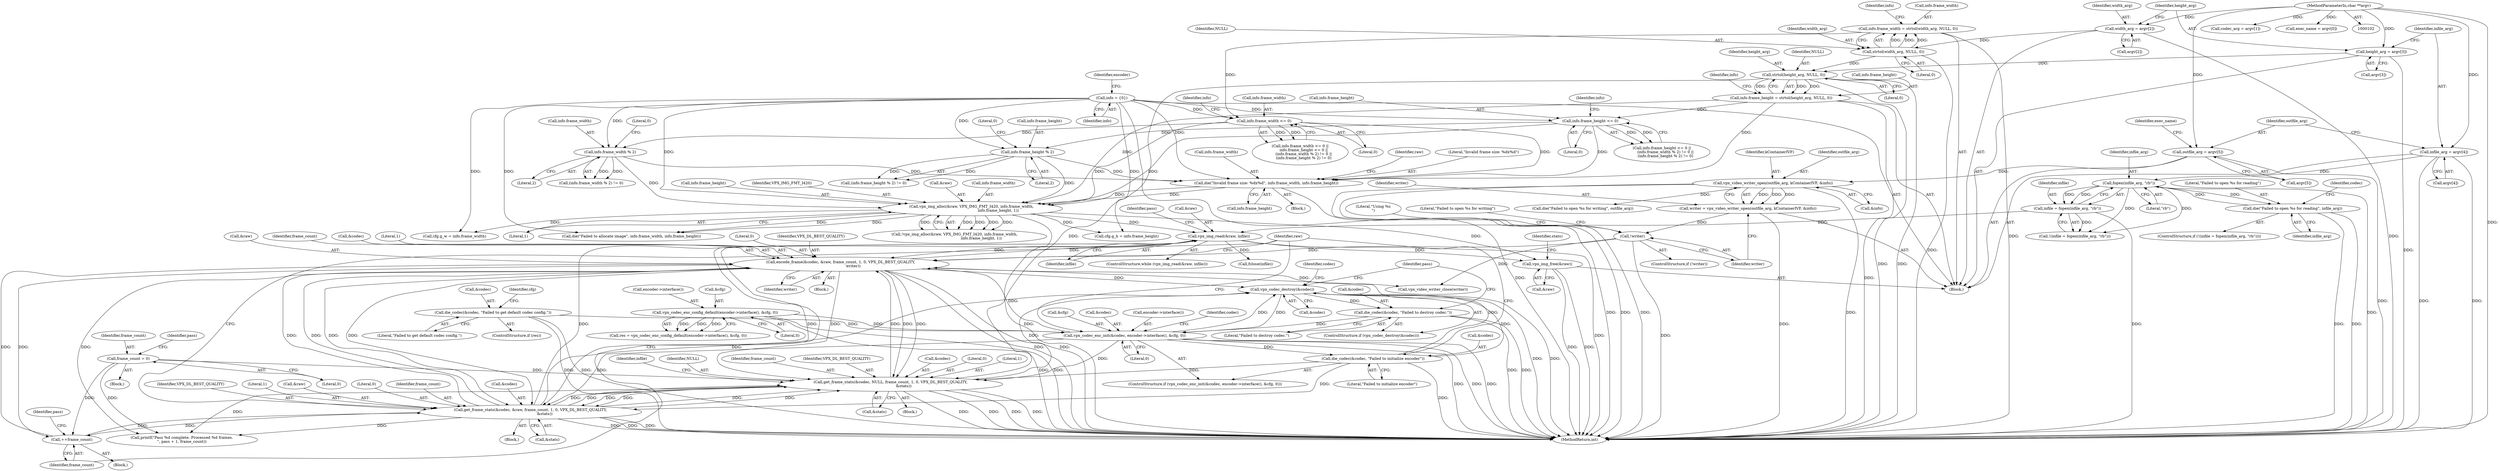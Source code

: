 digraph "1_Android_5a9753fca56f0eeb9f61e342b2fccffc364f9426_18@API" {
"1000478" [label="(Call,vpx_img_free(&raw))"];
"1000258" [label="(Call,vpx_img_alloc(&raw, VPX_IMG_FMT_I420, info.frame_width,\n                                             info.frame_height, 1))"];
"1000234" [label="(Call,info.frame_width % 2)"];
"1000122" [label="(Call,info = {0})"];
"1000221" [label="(Call,info.frame_width <= 0)"];
"1000203" [label="(Call,info.frame_width = strtol(width_arg, NULL, 0))"];
"1000207" [label="(Call,strtol(width_arg, NULL, 0))"];
"1000142" [label="(Call,width_arg = argv[2])"];
"1000104" [label="(MethodParameterIn,char **argv)"];
"1000248" [label="(Call,die(\"Invalid frame size: %dx%d\", info.frame_width, info.frame_height))"];
"1000227" [label="(Call,info.frame_height <= 0)"];
"1000211" [label="(Call,info.frame_height = strtol(height_arg, NULL, 0))"];
"1000215" [label="(Call,strtol(height_arg, NULL, 0))"];
"1000147" [label="(Call,height_arg = argv[3])"];
"1000241" [label="(Call,info.frame_height % 2)"];
"1000408" [label="(Call,vpx_img_read(&raw, infile))"];
"1000433" [label="(Call,encode_frame(&codec, &raw, frame_count, 1, 0, VPX_DL_BEST_QUALITY,\n                     writer))"];
"1000396" [label="(Call,vpx_codec_enc_init(&codec, encoder->interface(), &cfg, 0))"];
"1000471" [label="(Call,vpx_codec_destroy(&codec))"];
"1000403" [label="(Call,die_codec(&codec, \"Failed to initialize encoder\"))"];
"1000448" [label="(Call,get_frame_stats(&codec, NULL, frame_count, 1, 0, VPX_DL_BEST_QUALITY,\n                      &stats))"];
"1000420" [label="(Call,get_frame_stats(&codec, &raw, frame_count, 1, 0, VPX_DL_BEST_QUALITY,\n                        &stats))"];
"1000413" [label="(Call,++frame_count)"];
"1000360" [label="(Call,frame_count = 0)"];
"1000304" [label="(Call,die_codec(&codec, \"Failed to get default codec config.\"))"];
"1000474" [label="(Call,die_codec(&codec, \"Failed to destroy codec.\"))"];
"1000297" [label="(Call,vpx_codec_enc_config_default(encoder->interface(), &cfg, 0))"];
"1000286" [label="(Call,!writer)"];
"1000278" [label="(Call,writer = vpx_video_writer_open(outfile_arg, kContainerIVF, &info))"];
"1000280" [label="(Call,vpx_video_writer_open(outfile_arg, kContainerIVF, &info))"];
"1000157" [label="(Call,outfile_arg = argv[5])"];
"1000387" [label="(Call,infile = fopen(infile_arg, \"rb\"))"];
"1000389" [label="(Call,fopen(infile_arg, \"rb\"))"];
"1000392" [label="(Call,die(\"Failed to open %s for reading\", infile_arg))"];
"1000152" [label="(Call,infile_arg = argv[4])"];
"1000227" [label="(Call,info.frame_height <= 0)"];
"1000204" [label="(Call,info.frame_width)"];
"1000283" [label="(Call,&info)"];
"1000400" [label="(Call,&cfg)"];
"1000241" [label="(Call,info.frame_height % 2)"];
"1000438" [label="(Identifier,frame_count)"];
"1000388" [label="(Identifier,infile)"];
"1000385" [label="(ControlStructure,if (!(infile = fopen(infile_arg, \"rb\"))))"];
"1000226" [label="(Call,info.frame_height <= 0 ||\n      (info.frame_width % 2) != 0 ||\n      (info.frame_height % 2) != 0)"];
"1000137" [label="(Call,codec_arg = argv[1])"];
"1000279" [label="(Identifier,writer)"];
"1000420" [label="(Call,get_frame_stats(&codec, &raw, frame_count, 1, 0, VPX_DL_BEST_QUALITY,\n                        &stats))"];
"1000463" [label="(Identifier,infile)"];
"1000203" [label="(Call,info.frame_width = strtol(width_arg, NULL, 0))"];
"1000406" [label="(Literal,\"Failed to initialize encoder\")"];
"1000399" [label="(Call,encoder->interface())"];
"1000386" [label="(Call,!(infile = fopen(infile_arg, \"rb\")))"];
"1000257" [label="(Call,!vpx_img_alloc(&raw, VPX_IMG_FMT_I420, info.frame_width,\n                                             info.frame_height, 1))"];
"1000357" [label="(Identifier,pass)"];
"1000250" [label="(Call,info.frame_width)"];
"1000417" [label="(Identifier,pass)"];
"1000442" [label="(Identifier,writer)"];
"1000472" [label="(Call,&codec)"];
"1000428" [label="(Identifier,VPX_DL_BEST_QUALITY)"];
"1000302" [label="(ControlStructure,if (res))"];
"1000213" [label="(Identifier,info)"];
"1000233" [label="(Call,(info.frame_width % 2) != 0)"];
"1000301" [label="(Literal,0)"];
"1000405" [label="(Identifier,codec)"];
"1000432" [label="(Block,)"];
"1000260" [label="(Identifier,raw)"];
"1000298" [label="(Call,encoder->interface())"];
"1000362" [label="(Literal,0)"];
"1000456" [label="(Call,&stats)"];
"1000297" [label="(Call,vpx_codec_enc_config_default(encoder->interface(), &cfg, 0))"];
"1000268" [label="(Literal,1)"];
"1000434" [label="(Call,&codec)"];
"1000225" [label="(Literal,0)"];
"1000308" [label="(Call,cfg.g_w = info.frame_width)"];
"1000470" [label="(ControlStructure,if (vpx_codec_destroy(&codec)))"];
"1000426" [label="(Literal,1)"];
"1000246" [label="(Literal,0)"];
"1000404" [label="(Call,&codec)"];
"1000222" [label="(Call,info.frame_width)"];
"1000270" [label="(Call,die(\"Failed to allocate image\", info.frame_width, info.frame_height))"];
"1000423" [label="(Call,&raw)"];
"1000209" [label="(Identifier,NULL)"];
"1000361" [label="(Identifier,frame_count)"];
"1000258" [label="(Call,vpx_img_alloc(&raw, VPX_IMG_FMT_I420, info.frame_width,\n                                             info.frame_height, 1))"];
"1000299" [label="(Call,&cfg)"];
"1000265" [label="(Call,info.frame_height)"];
"1000123" [label="(Identifier,info)"];
"1000286" [label="(Call,!writer)"];
"1000152" [label="(Call,infile_arg = argv[4])"];
"1000253" [label="(Call,info.frame_height)"];
"1000212" [label="(Call,info.frame_height)"];
"1000433" [label="(Call,encode_frame(&codec, &raw, frame_count, 1, 0, VPX_DL_BEST_QUALITY,\n                     writer))"];
"1000429" [label="(Call,&stats)"];
"1000439" [label="(Literal,1)"];
"1000159" [label="(Call,argv[5])"];
"1000261" [label="(Identifier,VPX_IMG_FMT_I420)"];
"1000105" [label="(Block,)"];
"1000162" [label="(Call,exec_name = argv[0])"];
"1000217" [label="(Identifier,NULL)"];
"1000485" [label="(Call,vpx_video_writer_close(writer))"];
"1000157" [label="(Call,outfile_arg = argv[5])"];
"1000392" [label="(Call,die(\"Failed to open %s for reading\", infile_arg))"];
"1000419" [label="(Block,)"];
"1000144" [label="(Call,argv[2])"];
"1000229" [label="(Identifier,info)"];
"1000410" [label="(Identifier,raw)"];
"1000259" [label="(Call,&raw)"];
"1000235" [label="(Call,info.frame_width)"];
"1000387" [label="(Call,infile = fopen(infile_arg, \"rb\"))"];
"1000245" [label="(Literal,2)"];
"1000242" [label="(Call,info.frame_height)"];
"1000282" [label="(Identifier,kContainerIVF)"];
"1000148" [label="(Identifier,height_arg)"];
"1000228" [label="(Call,info.frame_height)"];
"1000153" [label="(Identifier,infile_arg)"];
"1000287" [label="(Identifier,writer)"];
"1000412" [label="(Block,)"];
"1000154" [label="(Call,argv[4])"];
"1000396" [label="(Call,vpx_codec_enc_init(&codec, encoder->interface(), &cfg, 0))"];
"1000448" [label="(Call,get_frame_stats(&codec, NULL, frame_count, 1, 0, VPX_DL_BEST_QUALITY,\n                      &stats))"];
"1000305" [label="(Call,&codec)"];
"1000216" [label="(Identifier,height_arg)"];
"1000427" [label="(Literal,0)"];
"1000474" [label="(Call,die_codec(&codec, \"Failed to destroy codec.\"))"];
"1000393" [label="(Literal,\"Failed to open %s for reading\")"];
"1000451" [label="(Identifier,NULL)"];
"1000104" [label="(MethodParameterIn,char **argv)"];
"1000143" [label="(Identifier,width_arg)"];
"1000452" [label="(Identifier,frame_count)"];
"1000440" [label="(Literal,0)"];
"1000409" [label="(Call,&raw)"];
"1000455" [label="(Identifier,VPX_DL_BEST_QUALITY)"];
"1000476" [label="(Identifier,codec)"];
"1000285" [label="(ControlStructure,if (!writer))"];
"1000411" [label="(Identifier,infile)"];
"1000447" [label="(Block,)"];
"1000142" [label="(Call,width_arg = argv[2])"];
"1000292" [label="(Literal,\"Using %s\n\")"];
"1000489" [label="(MethodReturn,int)"];
"1000211" [label="(Call,info.frame_height = strtol(height_arg, NULL, 0))"];
"1000315" [label="(Call,cfg.g_h = info.frame_height)"];
"1000234" [label="(Call,info.frame_width % 2)"];
"1000240" [label="(Call,(info.frame_height % 2) != 0)"];
"1000441" [label="(Identifier,VPX_DL_BEST_QUALITY)"];
"1000475" [label="(Call,&codec)"];
"1000126" [label="(Identifier,encoder)"];
"1000248" [label="(Call,die(\"Invalid frame size: %dx%d\", info.frame_width, info.frame_height))"];
"1000478" [label="(Call,vpx_img_free(&raw))"];
"1000407" [label="(ControlStructure,while (vpx_img_read(&raw, infile)))"];
"1000483" [label="(Identifier,stats)"];
"1000158" [label="(Identifier,outfile_arg)"];
"1000479" [label="(Call,&raw)"];
"1000149" [label="(Call,argv[3])"];
"1000238" [label="(Literal,2)"];
"1000163" [label="(Identifier,exec_name)"];
"1000223" [label="(Identifier,info)"];
"1000445" [label="(Identifier,pass)"];
"1000304" [label="(Call,die_codec(&codec, \"Failed to get default codec config.\"))"];
"1000365" [label="(Identifier,pass)"];
"1000122" [label="(Call,info = {0})"];
"1000147" [label="(Call,height_arg = argv[3])"];
"1000394" [label="(Identifier,infile_arg)"];
"1000471" [label="(Call,vpx_codec_destroy(&codec))"];
"1000449" [label="(Call,&codec)"];
"1000207" [label="(Call,strtol(width_arg, NULL, 0))"];
"1000391" [label="(Literal,\"rb\")"];
"1000262" [label="(Call,info.frame_width)"];
"1000414" [label="(Identifier,frame_count)"];
"1000288" [label="(Call,die(\"Failed to open %s for writing\", outfile_arg))"];
"1000464" [label="(Call,printf(\"Pass %d complete. Processed %d frames.\n\", pass + 1, frame_count))"];
"1000289" [label="(Literal,\"Failed to open %s for writing\")"];
"1000239" [label="(Literal,0)"];
"1000477" [label="(Literal,\"Failed to destroy codec.\")"];
"1000280" [label="(Call,vpx_video_writer_open(outfile_arg, kContainerIVF, &info))"];
"1000220" [label="(Call,info.frame_width <= 0 ||\n      info.frame_height <= 0 ||\n      (info.frame_width % 2) != 0 ||\n      (info.frame_height % 2) != 0)"];
"1000436" [label="(Call,&raw)"];
"1000218" [label="(Literal,0)"];
"1000454" [label="(Literal,0)"];
"1000389" [label="(Call,fopen(infile_arg, \"rb\"))"];
"1000210" [label="(Literal,0)"];
"1000295" [label="(Call,res = vpx_codec_enc_config_default(encoder->interface(), &cfg, 0))"];
"1000390" [label="(Identifier,infile_arg)"];
"1000247" [label="(Block,)"];
"1000453" [label="(Literal,1)"];
"1000408" [label="(Call,vpx_img_read(&raw, infile))"];
"1000395" [label="(ControlStructure,if (vpx_codec_enc_init(&codec, encoder->interface(), &cfg, 0)))"];
"1000397" [label="(Call,&codec)"];
"1000281" [label="(Identifier,outfile_arg)"];
"1000402" [label="(Literal,0)"];
"1000236" [label="(Identifier,info)"];
"1000249" [label="(Literal,\"Invalid frame size: %dx%d\")"];
"1000413" [label="(Call,++frame_count)"];
"1000358" [label="(Block,)"];
"1000221" [label="(Call,info.frame_width <= 0)"];
"1000231" [label="(Literal,0)"];
"1000425" [label="(Identifier,frame_count)"];
"1000215" [label="(Call,strtol(height_arg, NULL, 0))"];
"1000421" [label="(Call,&codec)"];
"1000398" [label="(Identifier,codec)"];
"1000360" [label="(Call,frame_count = 0)"];
"1000208" [label="(Identifier,width_arg)"];
"1000278" [label="(Call,writer = vpx_video_writer_open(outfile_arg, kContainerIVF, &info))"];
"1000307" [label="(Literal,\"Failed to get default codec config.\")"];
"1000462" [label="(Call,fclose(infile))"];
"1000403" [label="(Call,die_codec(&codec, \"Failed to initialize encoder\"))"];
"1000310" [label="(Identifier,cfg)"];
"1000478" -> "1000105"  [label="AST: "];
"1000478" -> "1000479"  [label="CFG: "];
"1000479" -> "1000478"  [label="AST: "];
"1000483" -> "1000478"  [label="CFG: "];
"1000478" -> "1000489"  [label="DDG: "];
"1000478" -> "1000489"  [label="DDG: "];
"1000258" -> "1000478"  [label="DDG: "];
"1000408" -> "1000478"  [label="DDG: "];
"1000258" -> "1000257"  [label="AST: "];
"1000258" -> "1000268"  [label="CFG: "];
"1000259" -> "1000258"  [label="AST: "];
"1000261" -> "1000258"  [label="AST: "];
"1000262" -> "1000258"  [label="AST: "];
"1000265" -> "1000258"  [label="AST: "];
"1000268" -> "1000258"  [label="AST: "];
"1000257" -> "1000258"  [label="CFG: "];
"1000258" -> "1000489"  [label="DDG: "];
"1000258" -> "1000257"  [label="DDG: "];
"1000258" -> "1000257"  [label="DDG: "];
"1000258" -> "1000257"  [label="DDG: "];
"1000258" -> "1000257"  [label="DDG: "];
"1000258" -> "1000257"  [label="DDG: "];
"1000234" -> "1000258"  [label="DDG: "];
"1000122" -> "1000258"  [label="DDG: "];
"1000221" -> "1000258"  [label="DDG: "];
"1000248" -> "1000258"  [label="DDG: "];
"1000248" -> "1000258"  [label="DDG: "];
"1000227" -> "1000258"  [label="DDG: "];
"1000211" -> "1000258"  [label="DDG: "];
"1000241" -> "1000258"  [label="DDG: "];
"1000258" -> "1000270"  [label="DDG: "];
"1000258" -> "1000270"  [label="DDG: "];
"1000258" -> "1000308"  [label="DDG: "];
"1000258" -> "1000315"  [label="DDG: "];
"1000258" -> "1000408"  [label="DDG: "];
"1000234" -> "1000233"  [label="AST: "];
"1000234" -> "1000238"  [label="CFG: "];
"1000235" -> "1000234"  [label="AST: "];
"1000238" -> "1000234"  [label="AST: "];
"1000239" -> "1000234"  [label="CFG: "];
"1000234" -> "1000233"  [label="DDG: "];
"1000234" -> "1000233"  [label="DDG: "];
"1000122" -> "1000234"  [label="DDG: "];
"1000221" -> "1000234"  [label="DDG: "];
"1000234" -> "1000248"  [label="DDG: "];
"1000122" -> "1000105"  [label="AST: "];
"1000122" -> "1000123"  [label="CFG: "];
"1000123" -> "1000122"  [label="AST: "];
"1000126" -> "1000122"  [label="CFG: "];
"1000122" -> "1000489"  [label="DDG: "];
"1000122" -> "1000221"  [label="DDG: "];
"1000122" -> "1000227"  [label="DDG: "];
"1000122" -> "1000241"  [label="DDG: "];
"1000122" -> "1000248"  [label="DDG: "];
"1000122" -> "1000270"  [label="DDG: "];
"1000122" -> "1000308"  [label="DDG: "];
"1000122" -> "1000315"  [label="DDG: "];
"1000221" -> "1000220"  [label="AST: "];
"1000221" -> "1000225"  [label="CFG: "];
"1000222" -> "1000221"  [label="AST: "];
"1000225" -> "1000221"  [label="AST: "];
"1000229" -> "1000221"  [label="CFG: "];
"1000220" -> "1000221"  [label="CFG: "];
"1000221" -> "1000220"  [label="DDG: "];
"1000221" -> "1000220"  [label="DDG: "];
"1000203" -> "1000221"  [label="DDG: "];
"1000221" -> "1000248"  [label="DDG: "];
"1000203" -> "1000105"  [label="AST: "];
"1000203" -> "1000207"  [label="CFG: "];
"1000204" -> "1000203"  [label="AST: "];
"1000207" -> "1000203"  [label="AST: "];
"1000213" -> "1000203"  [label="CFG: "];
"1000203" -> "1000489"  [label="DDG: "];
"1000207" -> "1000203"  [label="DDG: "];
"1000207" -> "1000203"  [label="DDG: "];
"1000207" -> "1000203"  [label="DDG: "];
"1000207" -> "1000210"  [label="CFG: "];
"1000208" -> "1000207"  [label="AST: "];
"1000209" -> "1000207"  [label="AST: "];
"1000210" -> "1000207"  [label="AST: "];
"1000207" -> "1000489"  [label="DDG: "];
"1000142" -> "1000207"  [label="DDG: "];
"1000207" -> "1000215"  [label="DDG: "];
"1000142" -> "1000105"  [label="AST: "];
"1000142" -> "1000144"  [label="CFG: "];
"1000143" -> "1000142"  [label="AST: "];
"1000144" -> "1000142"  [label="AST: "];
"1000148" -> "1000142"  [label="CFG: "];
"1000142" -> "1000489"  [label="DDG: "];
"1000104" -> "1000142"  [label="DDG: "];
"1000104" -> "1000102"  [label="AST: "];
"1000104" -> "1000489"  [label="DDG: "];
"1000104" -> "1000137"  [label="DDG: "];
"1000104" -> "1000147"  [label="DDG: "];
"1000104" -> "1000152"  [label="DDG: "];
"1000104" -> "1000157"  [label="DDG: "];
"1000104" -> "1000162"  [label="DDG: "];
"1000248" -> "1000247"  [label="AST: "];
"1000248" -> "1000253"  [label="CFG: "];
"1000249" -> "1000248"  [label="AST: "];
"1000250" -> "1000248"  [label="AST: "];
"1000253" -> "1000248"  [label="AST: "];
"1000260" -> "1000248"  [label="CFG: "];
"1000248" -> "1000489"  [label="DDG: "];
"1000227" -> "1000248"  [label="DDG: "];
"1000211" -> "1000248"  [label="DDG: "];
"1000241" -> "1000248"  [label="DDG: "];
"1000227" -> "1000226"  [label="AST: "];
"1000227" -> "1000231"  [label="CFG: "];
"1000228" -> "1000227"  [label="AST: "];
"1000231" -> "1000227"  [label="AST: "];
"1000236" -> "1000227"  [label="CFG: "];
"1000226" -> "1000227"  [label="CFG: "];
"1000227" -> "1000226"  [label="DDG: "];
"1000227" -> "1000226"  [label="DDG: "];
"1000211" -> "1000227"  [label="DDG: "];
"1000227" -> "1000241"  [label="DDG: "];
"1000211" -> "1000105"  [label="AST: "];
"1000211" -> "1000215"  [label="CFG: "];
"1000212" -> "1000211"  [label="AST: "];
"1000215" -> "1000211"  [label="AST: "];
"1000223" -> "1000211"  [label="CFG: "];
"1000211" -> "1000489"  [label="DDG: "];
"1000215" -> "1000211"  [label="DDG: "];
"1000215" -> "1000211"  [label="DDG: "];
"1000215" -> "1000211"  [label="DDG: "];
"1000215" -> "1000218"  [label="CFG: "];
"1000216" -> "1000215"  [label="AST: "];
"1000217" -> "1000215"  [label="AST: "];
"1000218" -> "1000215"  [label="AST: "];
"1000215" -> "1000489"  [label="DDG: "];
"1000215" -> "1000489"  [label="DDG: "];
"1000147" -> "1000215"  [label="DDG: "];
"1000215" -> "1000448"  [label="DDG: "];
"1000147" -> "1000105"  [label="AST: "];
"1000147" -> "1000149"  [label="CFG: "];
"1000148" -> "1000147"  [label="AST: "];
"1000149" -> "1000147"  [label="AST: "];
"1000153" -> "1000147"  [label="CFG: "];
"1000147" -> "1000489"  [label="DDG: "];
"1000241" -> "1000240"  [label="AST: "];
"1000241" -> "1000245"  [label="CFG: "];
"1000242" -> "1000241"  [label="AST: "];
"1000245" -> "1000241"  [label="AST: "];
"1000246" -> "1000241"  [label="CFG: "];
"1000241" -> "1000240"  [label="DDG: "];
"1000241" -> "1000240"  [label="DDG: "];
"1000408" -> "1000407"  [label="AST: "];
"1000408" -> "1000411"  [label="CFG: "];
"1000409" -> "1000408"  [label="AST: "];
"1000411" -> "1000408"  [label="AST: "];
"1000414" -> "1000408"  [label="CFG: "];
"1000445" -> "1000408"  [label="CFG: "];
"1000408" -> "1000489"  [label="DDG: "];
"1000433" -> "1000408"  [label="DDG: "];
"1000420" -> "1000408"  [label="DDG: "];
"1000387" -> "1000408"  [label="DDG: "];
"1000408" -> "1000420"  [label="DDG: "];
"1000408" -> "1000433"  [label="DDG: "];
"1000408" -> "1000462"  [label="DDG: "];
"1000433" -> "1000432"  [label="AST: "];
"1000433" -> "1000442"  [label="CFG: "];
"1000434" -> "1000433"  [label="AST: "];
"1000436" -> "1000433"  [label="AST: "];
"1000438" -> "1000433"  [label="AST: "];
"1000439" -> "1000433"  [label="AST: "];
"1000440" -> "1000433"  [label="AST: "];
"1000441" -> "1000433"  [label="AST: "];
"1000442" -> "1000433"  [label="AST: "];
"1000410" -> "1000433"  [label="CFG: "];
"1000433" -> "1000489"  [label="DDG: "];
"1000433" -> "1000489"  [label="DDG: "];
"1000433" -> "1000413"  [label="DDG: "];
"1000433" -> "1000420"  [label="DDG: "];
"1000433" -> "1000420"  [label="DDG: "];
"1000396" -> "1000433"  [label="DDG: "];
"1000403" -> "1000433"  [label="DDG: "];
"1000420" -> "1000433"  [label="DDG: "];
"1000420" -> "1000433"  [label="DDG: "];
"1000413" -> "1000433"  [label="DDG: "];
"1000448" -> "1000433"  [label="DDG: "];
"1000286" -> "1000433"  [label="DDG: "];
"1000433" -> "1000448"  [label="DDG: "];
"1000433" -> "1000448"  [label="DDG: "];
"1000433" -> "1000448"  [label="DDG: "];
"1000433" -> "1000464"  [label="DDG: "];
"1000433" -> "1000471"  [label="DDG: "];
"1000433" -> "1000485"  [label="DDG: "];
"1000396" -> "1000395"  [label="AST: "];
"1000396" -> "1000402"  [label="CFG: "];
"1000397" -> "1000396"  [label="AST: "];
"1000399" -> "1000396"  [label="AST: "];
"1000400" -> "1000396"  [label="AST: "];
"1000402" -> "1000396"  [label="AST: "];
"1000405" -> "1000396"  [label="CFG: "];
"1000410" -> "1000396"  [label="CFG: "];
"1000396" -> "1000489"  [label="DDG: "];
"1000396" -> "1000489"  [label="DDG: "];
"1000396" -> "1000489"  [label="DDG: "];
"1000471" -> "1000396"  [label="DDG: "];
"1000304" -> "1000396"  [label="DDG: "];
"1000474" -> "1000396"  [label="DDG: "];
"1000297" -> "1000396"  [label="DDG: "];
"1000396" -> "1000403"  [label="DDG: "];
"1000396" -> "1000420"  [label="DDG: "];
"1000396" -> "1000448"  [label="DDG: "];
"1000396" -> "1000471"  [label="DDG: "];
"1000471" -> "1000470"  [label="AST: "];
"1000471" -> "1000472"  [label="CFG: "];
"1000472" -> "1000471"  [label="AST: "];
"1000476" -> "1000471"  [label="CFG: "];
"1000357" -> "1000471"  [label="CFG: "];
"1000471" -> "1000489"  [label="DDG: "];
"1000471" -> "1000489"  [label="DDG: "];
"1000403" -> "1000471"  [label="DDG: "];
"1000448" -> "1000471"  [label="DDG: "];
"1000420" -> "1000471"  [label="DDG: "];
"1000471" -> "1000474"  [label="DDG: "];
"1000403" -> "1000395"  [label="AST: "];
"1000403" -> "1000406"  [label="CFG: "];
"1000404" -> "1000403"  [label="AST: "];
"1000406" -> "1000403"  [label="AST: "];
"1000410" -> "1000403"  [label="CFG: "];
"1000403" -> "1000489"  [label="DDG: "];
"1000403" -> "1000420"  [label="DDG: "];
"1000403" -> "1000448"  [label="DDG: "];
"1000448" -> "1000447"  [label="AST: "];
"1000448" -> "1000456"  [label="CFG: "];
"1000449" -> "1000448"  [label="AST: "];
"1000451" -> "1000448"  [label="AST: "];
"1000452" -> "1000448"  [label="AST: "];
"1000453" -> "1000448"  [label="AST: "];
"1000454" -> "1000448"  [label="AST: "];
"1000455" -> "1000448"  [label="AST: "];
"1000456" -> "1000448"  [label="AST: "];
"1000463" -> "1000448"  [label="CFG: "];
"1000448" -> "1000489"  [label="DDG: "];
"1000448" -> "1000489"  [label="DDG: "];
"1000448" -> "1000489"  [label="DDG: "];
"1000448" -> "1000489"  [label="DDG: "];
"1000448" -> "1000420"  [label="DDG: "];
"1000448" -> "1000420"  [label="DDG: "];
"1000420" -> "1000448"  [label="DDG: "];
"1000420" -> "1000448"  [label="DDG: "];
"1000420" -> "1000448"  [label="DDG: "];
"1000420" -> "1000448"  [label="DDG: "];
"1000360" -> "1000448"  [label="DDG: "];
"1000448" -> "1000464"  [label="DDG: "];
"1000420" -> "1000419"  [label="AST: "];
"1000420" -> "1000429"  [label="CFG: "];
"1000421" -> "1000420"  [label="AST: "];
"1000423" -> "1000420"  [label="AST: "];
"1000425" -> "1000420"  [label="AST: "];
"1000426" -> "1000420"  [label="AST: "];
"1000427" -> "1000420"  [label="AST: "];
"1000428" -> "1000420"  [label="AST: "];
"1000429" -> "1000420"  [label="AST: "];
"1000410" -> "1000420"  [label="CFG: "];
"1000420" -> "1000489"  [label="DDG: "];
"1000420" -> "1000489"  [label="DDG: "];
"1000420" -> "1000489"  [label="DDG: "];
"1000420" -> "1000413"  [label="DDG: "];
"1000413" -> "1000420"  [label="DDG: "];
"1000420" -> "1000464"  [label="DDG: "];
"1000413" -> "1000412"  [label="AST: "];
"1000413" -> "1000414"  [label="CFG: "];
"1000414" -> "1000413"  [label="AST: "];
"1000417" -> "1000413"  [label="CFG: "];
"1000360" -> "1000413"  [label="DDG: "];
"1000360" -> "1000358"  [label="AST: "];
"1000360" -> "1000362"  [label="CFG: "];
"1000361" -> "1000360"  [label="AST: "];
"1000362" -> "1000360"  [label="AST: "];
"1000365" -> "1000360"  [label="CFG: "];
"1000360" -> "1000464"  [label="DDG: "];
"1000304" -> "1000302"  [label="AST: "];
"1000304" -> "1000307"  [label="CFG: "];
"1000305" -> "1000304"  [label="AST: "];
"1000307" -> "1000304"  [label="AST: "];
"1000310" -> "1000304"  [label="CFG: "];
"1000304" -> "1000489"  [label="DDG: "];
"1000304" -> "1000489"  [label="DDG: "];
"1000474" -> "1000470"  [label="AST: "];
"1000474" -> "1000477"  [label="CFG: "];
"1000475" -> "1000474"  [label="AST: "];
"1000477" -> "1000474"  [label="AST: "];
"1000357" -> "1000474"  [label="CFG: "];
"1000474" -> "1000489"  [label="DDG: "];
"1000474" -> "1000489"  [label="DDG: "];
"1000297" -> "1000295"  [label="AST: "];
"1000297" -> "1000301"  [label="CFG: "];
"1000298" -> "1000297"  [label="AST: "];
"1000299" -> "1000297"  [label="AST: "];
"1000301" -> "1000297"  [label="AST: "];
"1000295" -> "1000297"  [label="CFG: "];
"1000297" -> "1000489"  [label="DDG: "];
"1000297" -> "1000489"  [label="DDG: "];
"1000297" -> "1000295"  [label="DDG: "];
"1000297" -> "1000295"  [label="DDG: "];
"1000297" -> "1000295"  [label="DDG: "];
"1000286" -> "1000285"  [label="AST: "];
"1000286" -> "1000287"  [label="CFG: "];
"1000287" -> "1000286"  [label="AST: "];
"1000289" -> "1000286"  [label="CFG: "];
"1000292" -> "1000286"  [label="CFG: "];
"1000286" -> "1000489"  [label="DDG: "];
"1000278" -> "1000286"  [label="DDG: "];
"1000286" -> "1000485"  [label="DDG: "];
"1000278" -> "1000105"  [label="AST: "];
"1000278" -> "1000280"  [label="CFG: "];
"1000279" -> "1000278"  [label="AST: "];
"1000280" -> "1000278"  [label="AST: "];
"1000287" -> "1000278"  [label="CFG: "];
"1000278" -> "1000489"  [label="DDG: "];
"1000280" -> "1000278"  [label="DDG: "];
"1000280" -> "1000278"  [label="DDG: "];
"1000280" -> "1000278"  [label="DDG: "];
"1000280" -> "1000283"  [label="CFG: "];
"1000281" -> "1000280"  [label="AST: "];
"1000282" -> "1000280"  [label="AST: "];
"1000283" -> "1000280"  [label="AST: "];
"1000280" -> "1000489"  [label="DDG: "];
"1000280" -> "1000489"  [label="DDG: "];
"1000280" -> "1000489"  [label="DDG: "];
"1000157" -> "1000280"  [label="DDG: "];
"1000280" -> "1000288"  [label="DDG: "];
"1000157" -> "1000105"  [label="AST: "];
"1000157" -> "1000159"  [label="CFG: "];
"1000158" -> "1000157"  [label="AST: "];
"1000159" -> "1000157"  [label="AST: "];
"1000163" -> "1000157"  [label="CFG: "];
"1000157" -> "1000489"  [label="DDG: "];
"1000387" -> "1000386"  [label="AST: "];
"1000387" -> "1000389"  [label="CFG: "];
"1000388" -> "1000387"  [label="AST: "];
"1000389" -> "1000387"  [label="AST: "];
"1000386" -> "1000387"  [label="CFG: "];
"1000387" -> "1000489"  [label="DDG: "];
"1000387" -> "1000386"  [label="DDG: "];
"1000389" -> "1000387"  [label="DDG: "];
"1000389" -> "1000387"  [label="DDG: "];
"1000389" -> "1000391"  [label="CFG: "];
"1000390" -> "1000389"  [label="AST: "];
"1000391" -> "1000389"  [label="AST: "];
"1000389" -> "1000489"  [label="DDG: "];
"1000389" -> "1000386"  [label="DDG: "];
"1000389" -> "1000386"  [label="DDG: "];
"1000392" -> "1000389"  [label="DDG: "];
"1000152" -> "1000389"  [label="DDG: "];
"1000389" -> "1000392"  [label="DDG: "];
"1000392" -> "1000385"  [label="AST: "];
"1000392" -> "1000394"  [label="CFG: "];
"1000393" -> "1000392"  [label="AST: "];
"1000394" -> "1000392"  [label="AST: "];
"1000398" -> "1000392"  [label="CFG: "];
"1000392" -> "1000489"  [label="DDG: "];
"1000392" -> "1000489"  [label="DDG: "];
"1000152" -> "1000105"  [label="AST: "];
"1000152" -> "1000154"  [label="CFG: "];
"1000153" -> "1000152"  [label="AST: "];
"1000154" -> "1000152"  [label="AST: "];
"1000158" -> "1000152"  [label="CFG: "];
"1000152" -> "1000489"  [label="DDG: "];
"1000152" -> "1000489"  [label="DDG: "];
}
